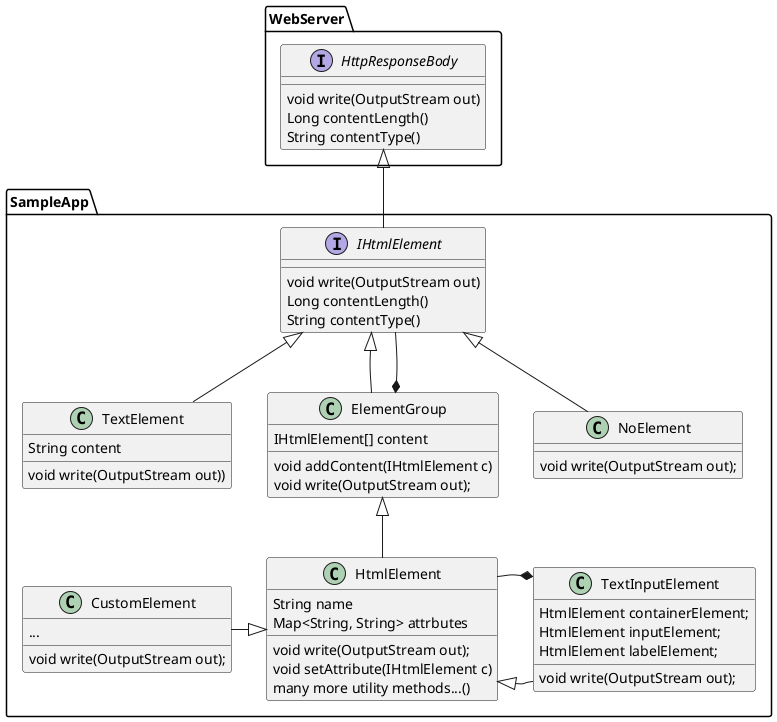 @startuml

package "WebServer" {
    interface HttpResponseBody{
        void write(OutputStream out)
        Long contentLength()
        String contentType()
    }
}

package SampleApp {
    interface IHtmlElement {
        void write(OutputStream out)
        Long contentLength()
        String contentType()
    }

    class HtmlElement {
        String name
        Map<String, String> attrbutes

        void write(OutputStream out);
        void setAttribute(IHtmlElement c)
        many more utility methods...()
    }

    class TextElement {
        String content

        void write(OutputStream out))
    }

    class NoElement {
        void write(OutputStream out);
    }

    class TextInputElement {
        HtmlElement containerElement;
        HtmlElement inputElement;
        HtmlElement labelElement;

        void write(OutputStream out);
    }

    class CustomElement {
        ...
        void write(OutputStream out);
    }

    class ElementGroup {
        IHtmlElement[] content

        void addContent(IHtmlElement c)
        void write(OutputStream out);
    }

}

IHtmlElement     -up-|>     HttpResponseBody
NoElement        -up-|>     IHtmlElement
TextElement      -up-|>     IHtmlElement
ElementGroup     -up-|>     IHtmlElement
HtmlElement      -up-|>     ElementGroup
TextInputElement -left-|>   HtmlElement
CustomElement    -right-|>  HtmlElement

ElementGroup *-[norank]- IHtmlElement
TextInputElement *-[norank]- HtmlElement

'for positioning
TextElement -[hidden]right-|> ElementGroup
@enduml